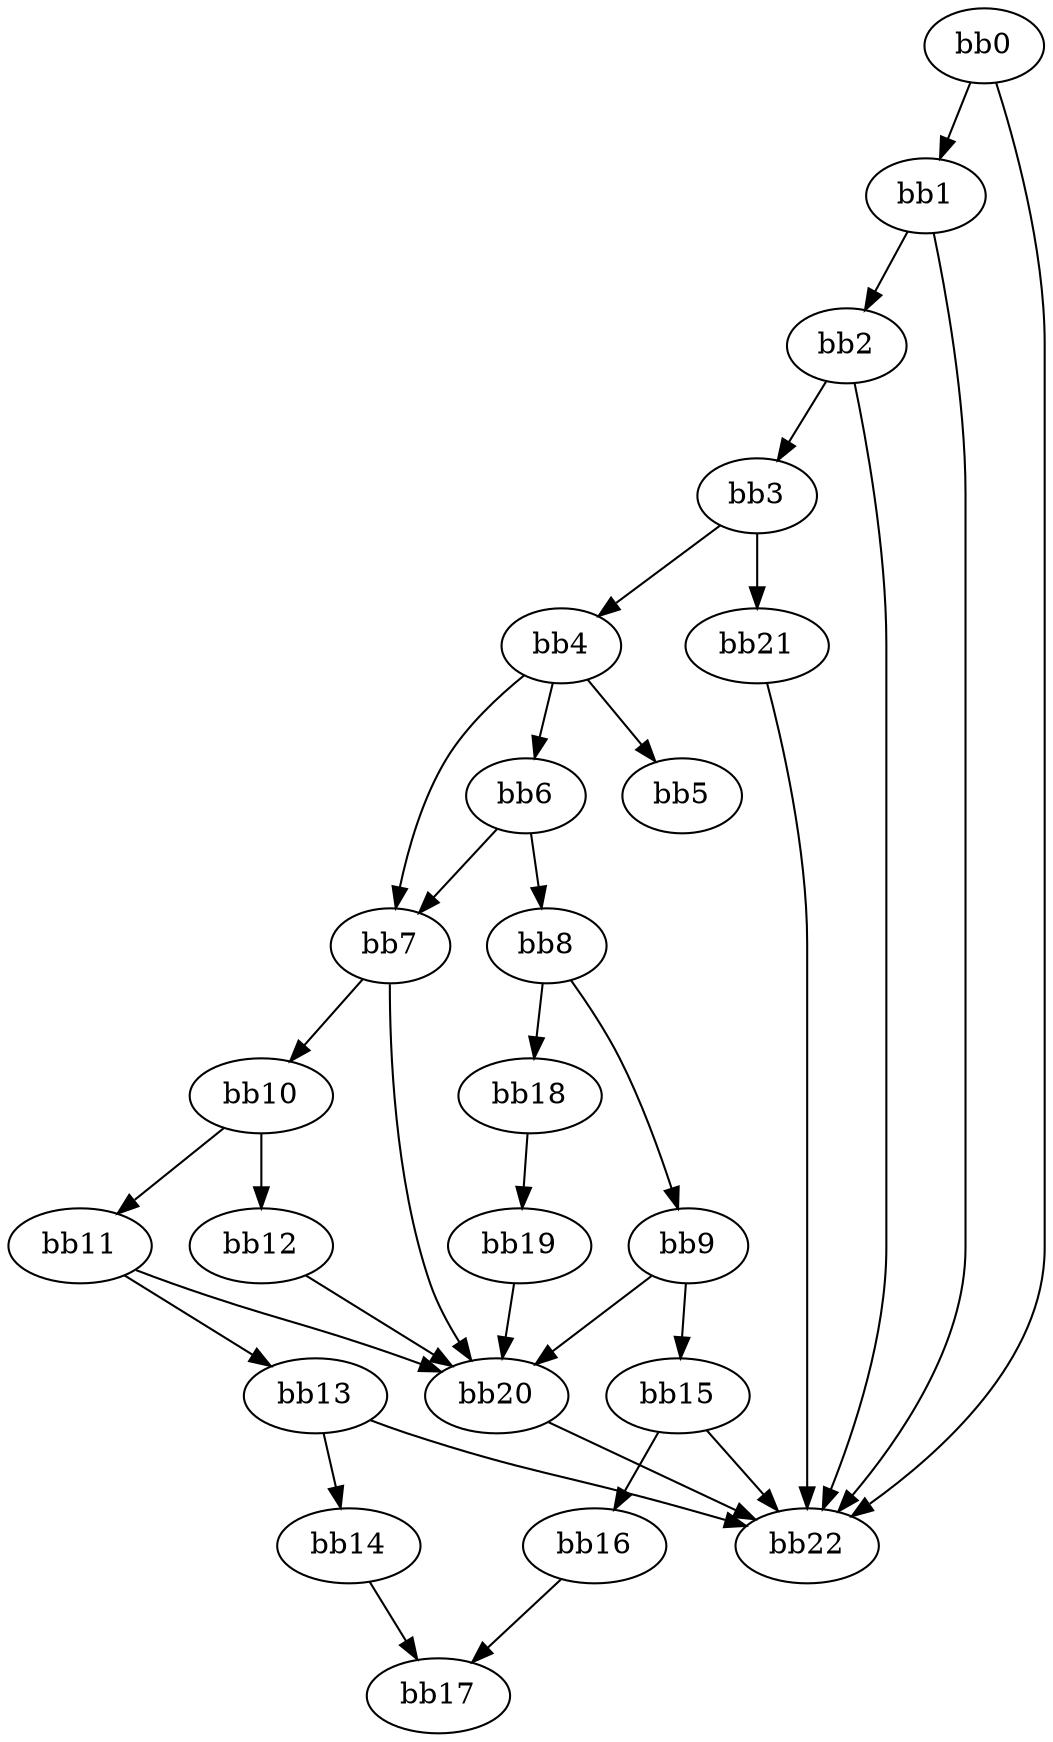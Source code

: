 digraph {
    0 [ label = "bb0\l" ]
    1 [ label = "bb1\l" ]
    2 [ label = "bb2\l" ]
    3 [ label = "bb3\l" ]
    4 [ label = "bb4\l" ]
    5 [ label = "bb5\l" ]
    6 [ label = "bb6\l" ]
    7 [ label = "bb7\l" ]
    8 [ label = "bb8\l" ]
    9 [ label = "bb9\l" ]
    10 [ label = "bb10\l" ]
    11 [ label = "bb11\l" ]
    12 [ label = "bb12\l" ]
    13 [ label = "bb13\l" ]
    14 [ label = "bb14\l" ]
    15 [ label = "bb15\l" ]
    16 [ label = "bb16\l" ]
    17 [ label = "bb17\l" ]
    18 [ label = "bb18\l" ]
    19 [ label = "bb19\l" ]
    20 [ label = "bb20\l" ]
    21 [ label = "bb21\l" ]
    22 [ label = "bb22\l" ]
    0 -> 1 [ ]
    0 -> 22 [ ]
    1 -> 2 [ ]
    1 -> 22 [ ]
    2 -> 3 [ ]
    2 -> 22 [ ]
    3 -> 4 [ ]
    3 -> 21 [ ]
    4 -> 5 [ ]
    4 -> 6 [ ]
    4 -> 7 [ ]
    6 -> 7 [ ]
    6 -> 8 [ ]
    7 -> 10 [ ]
    7 -> 20 [ ]
    8 -> 9 [ ]
    8 -> 18 [ ]
    9 -> 15 [ ]
    9 -> 20 [ ]
    10 -> 11 [ ]
    10 -> 12 [ ]
    11 -> 13 [ ]
    11 -> 20 [ ]
    12 -> 20 [ ]
    13 -> 14 [ ]
    13 -> 22 [ ]
    14 -> 17 [ ]
    15 -> 16 [ ]
    15 -> 22 [ ]
    16 -> 17 [ ]
    18 -> 19 [ ]
    19 -> 20 [ ]
    20 -> 22 [ ]
    21 -> 22 [ ]
}

